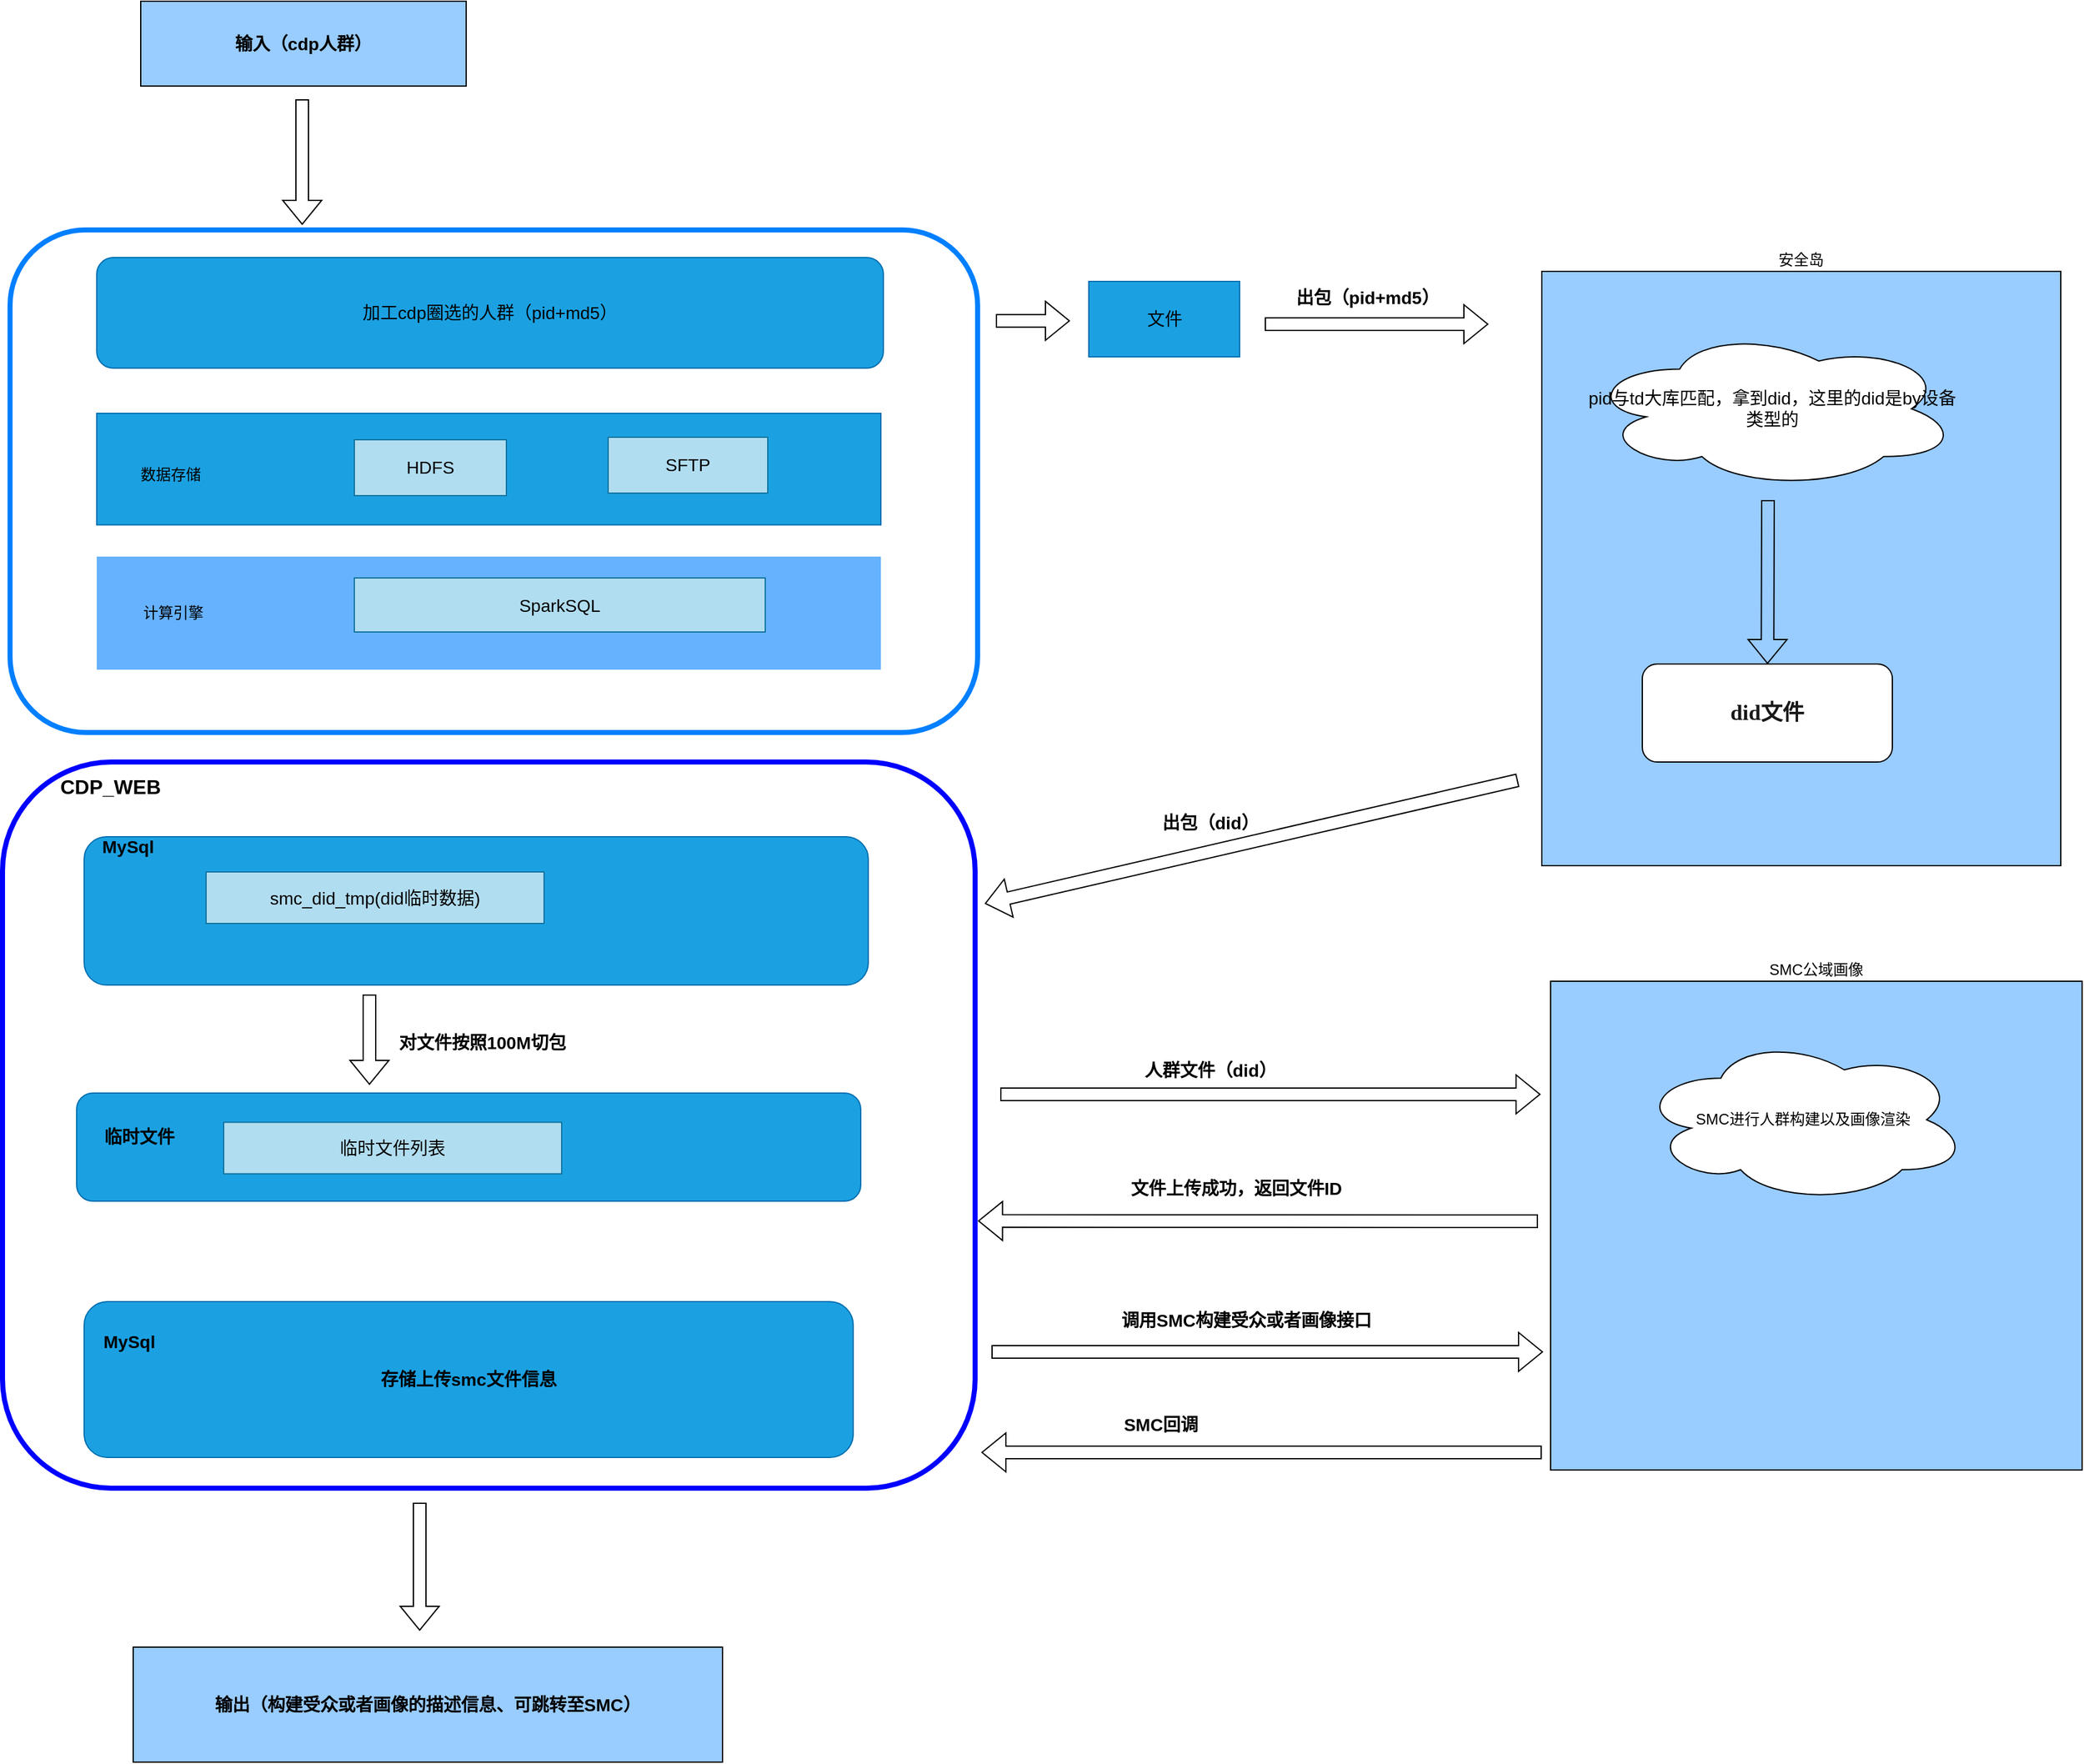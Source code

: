<mxfile version="21.1.2" type="github">
  <diagram name="第 1 页" id="7fXY0yZBquvqDx3KHDn1">
    <mxGraphModel dx="2992" dy="2576" grid="0" gridSize="10" guides="1" tooltips="1" connect="1" arrows="1" fold="1" page="0" pageScale="1" pageWidth="1700" pageHeight="1100" math="0" shadow="0">
      <root>
        <mxCell id="0" />
        <mxCell id="1" parent="0" />
        <mxCell id="gfVVBqXn79-pAVJmNeN2-5" value="安全岛" style="rounded=0;whiteSpace=wrap;html=1;labelPosition=center;verticalLabelPosition=top;align=center;verticalAlign=bottom;fillColor=#99CCFF;" parent="1" vertex="1">
          <mxGeometry x="1213" y="-711" width="413" height="473" as="geometry" />
        </mxCell>
        <mxCell id="gfVVBqXn79-pAVJmNeN2-7" value="出包（pid+md5）" style="text;html=1;strokeColor=none;fillColor=none;align=center;verticalAlign=middle;whiteSpace=wrap;rounded=0;fontStyle=1;fontSize=14;" parent="1" vertex="1">
          <mxGeometry x="1002.5" y="-704" width="143" height="28" as="geometry" />
        </mxCell>
        <mxCell id="gfVVBqXn79-pAVJmNeN2-8" value="&lt;font style=&quot;font-size: 14px;&quot;&gt;pid与td大库匹配，拿到did，这里的did是by设备类型的&lt;/font&gt;" style="ellipse;shape=cloud;whiteSpace=wrap;html=1;" parent="1" vertex="1">
          <mxGeometry x="1249" y="-665" width="295" height="126.75" as="geometry" />
        </mxCell>
        <mxCell id="gfVVBqXn79-pAVJmNeN2-9" value="&lt;p style=&quot;border-color: var(--border-color); margin: 0px; line-height: 12px;&quot; align=&quot;center&quot;&gt;&lt;font face=&quot;Microsoft YaHei&quot; color=&quot;#191919&quot;&gt;&lt;span style=&quot;font-size: 17.333px;&quot;&gt;&lt;b&gt;did文件&lt;/b&gt;&lt;/span&gt;&lt;/font&gt;&lt;/p&gt;" style="rounded=1;whiteSpace=wrap;html=1;" parent="1" vertex="1">
          <mxGeometry x="1293" y="-398.5" width="199" height="78" as="geometry" />
        </mxCell>
        <mxCell id="gfVVBqXn79-pAVJmNeN2-10" value="" style="shape=flexArrow;endArrow=classic;html=1;rounded=0;" parent="1" target="gfVVBqXn79-pAVJmNeN2-9" edge="1">
          <mxGeometry width="50" height="50" relative="1" as="geometry">
            <mxPoint x="1393" y="-529" as="sourcePoint" />
            <mxPoint x="1450" y="-616" as="targetPoint" />
          </mxGeometry>
        </mxCell>
        <mxCell id="gfVVBqXn79-pAVJmNeN2-11" value="" style="shape=flexArrow;endArrow=classic;html=1;rounded=0;entryX=1.01;entryY=0.195;entryDx=0;entryDy=0;entryPerimeter=0;" parent="1" edge="1" target="VDL4ZSIlyJueon5hfBDS-48">
          <mxGeometry width="50" height="50" relative="1" as="geometry">
            <mxPoint x="1194" y="-306" as="sourcePoint" />
            <mxPoint x="579" y="-196" as="targetPoint" />
          </mxGeometry>
        </mxCell>
        <mxCell id="gfVVBqXn79-pAVJmNeN2-12" value="出包（did）" style="text;html=1;strokeColor=none;fillColor=none;align=center;verticalAlign=middle;whiteSpace=wrap;rounded=0;fontStyle=1;fontSize=14;" parent="1" vertex="1">
          <mxGeometry x="878" y="-286" width="143" height="28" as="geometry" />
        </mxCell>
        <mxCell id="gfVVBqXn79-pAVJmNeN2-21" value="SMC公域画像" style="rounded=0;whiteSpace=wrap;html=1;labelPosition=center;verticalLabelPosition=top;align=center;verticalAlign=bottom;fillColor=#99CCFF;" parent="1" vertex="1">
          <mxGeometry x="1220" y="-146" width="423" height="389" as="geometry" />
        </mxCell>
        <mxCell id="gfVVBqXn79-pAVJmNeN2-30" value="SMC进行人群构建以及画像渲染" style="ellipse;shape=cloud;whiteSpace=wrap;html=1;" parent="1" vertex="1">
          <mxGeometry x="1290" y="-102" width="262" height="132.5" as="geometry" />
        </mxCell>
        <mxCell id="VDL4ZSIlyJueon5hfBDS-1" value="" style="rounded=0;whiteSpace=wrap;html=1;fontSize=15;fontColor=#ffffff;fillColor=#1ba1e2;labelBackgroundColor=#33FFFF;strokeColor=#006EAF;" vertex="1" parent="1">
          <mxGeometry x="63" y="-598" width="624" height="88.75" as="geometry" />
        </mxCell>
        <mxCell id="VDL4ZSIlyJueon5hfBDS-2" value="&lt;font color=&quot;#000000&quot; style=&quot;font-size: 12px;&quot;&gt;数据存储&lt;/font&gt;" style="text;html=1;strokeColor=none;fillColor=none;align=center;verticalAlign=middle;whiteSpace=wrap;rounded=0;fontSize=12;fontColor=#FFFFFF;" vertex="1" parent="1">
          <mxGeometry x="92" y="-564.5" width="60" height="30" as="geometry" />
        </mxCell>
        <mxCell id="VDL4ZSIlyJueon5hfBDS-4" value="&lt;span style=&quot;color: rgba(0, 0, 0, 0); font-family: monospace; font-size: 0px; text-align: start; background-color: rgb(251, 251, 251);&quot;&gt;%3CmxGraphModel%3E%3Croot%3E%3CmxCell%20id%3D%220%22%2F%3E%3CmxCell%20id%3D%221%22%20parent%3D%220%22%2F%3E%3CmxCell%20id%3D%222%22%20value%3D%22%26lt%3Bfont%20color%3D%26quot%3B%23000000%26quot%3B%20style%3D%26quot%3Bfont-size%3A%2013px%3B%26quot%3B%26gt%3B%E6%95%B0%E6%8D%AE%E5%AD%98%E5%82%A8%26lt%3B%2Ffont%26gt%3B%22%20style%3D%22text%3Bhtml%3D1%3BstrokeColor%3Dnone%3BfillColor%3Dnone%3Balign%3Dcenter%3BverticalAlign%3Dmiddle%3BwhiteSpace%3Dwrap%3Brounded%3D0%3BfontSize%3D13%3BfontColor%3D%23FFFFFF%3B%22%20vertex%3D%221%22%20parent%3D%221%22%3E%3CmxGeometry%20x%3D%22235%22%20y%3D%22165%22%20width%3D%2260%22%20height%3D%2230%22%20as%3D%22geometry%22%2F%3E%3C%2FmxCell%3E%3C%2Froot%3E%3C%2FmxGraphModel%3E&lt;/span&gt;" style="rounded=0;whiteSpace=wrap;html=1;fontSize=15;fontColor=#FFFFFF;fillColor=#66B2FF;labelBackgroundColor=#33FFFF;strokeColor=none;" vertex="1" parent="1">
          <mxGeometry x="63" y="-484" width="624" height="90" as="geometry" />
        </mxCell>
        <mxCell id="VDL4ZSIlyJueon5hfBDS-5" value="&lt;font color=&quot;#000000&quot; style=&quot;font-size: 12px;&quot;&gt;计算引擎&lt;/font&gt;" style="text;html=1;strokeColor=none;fillColor=none;align=center;verticalAlign=middle;whiteSpace=wrap;rounded=0;fontSize=12;fontColor=#FFFFFF;" vertex="1" parent="1">
          <mxGeometry x="94" y="-454" width="60" height="30" as="geometry" />
        </mxCell>
        <mxCell id="VDL4ZSIlyJueon5hfBDS-8" value="输入（cdp人群）" style="rounded=0;whiteSpace=wrap;html=1;fillColor=#99CCFF;fontSize=14;fontStyle=1" vertex="1" parent="1">
          <mxGeometry x="98" y="-926" width="259" height="67.5" as="geometry" />
        </mxCell>
        <mxCell id="VDL4ZSIlyJueon5hfBDS-9" value="加工cdp圈选的人群（pid+md5）" style="rounded=1;whiteSpace=wrap;html=1;fillColor=#1ba1e2;strokeColor=#006EAF;fontColor=#000000;fontSize=14;" vertex="1" parent="1">
          <mxGeometry x="63" y="-722" width="626" height="88" as="geometry" />
        </mxCell>
        <mxCell id="VDL4ZSIlyJueon5hfBDS-10" value="文件" style="rounded=0;whiteSpace=wrap;html=1;fillColor=#1ba1e2;fontColor=#000000;strokeColor=#006EAF;fontSize=14;" vertex="1" parent="1">
          <mxGeometry x="852.5" y="-703" width="120" height="60" as="geometry" />
        </mxCell>
        <mxCell id="VDL4ZSIlyJueon5hfBDS-11" value="" style="shape=flexArrow;endArrow=classic;html=1;rounded=0;" edge="1" parent="1">
          <mxGeometry width="50" height="50" relative="1" as="geometry">
            <mxPoint x="778.5" y="-671.67" as="sourcePoint" />
            <mxPoint x="837.5" y="-671.67" as="targetPoint" />
          </mxGeometry>
        </mxCell>
        <mxCell id="VDL4ZSIlyJueon5hfBDS-12" value="" style="shape=flexArrow;endArrow=classic;html=1;rounded=0;" edge="1" parent="1">
          <mxGeometry width="50" height="50" relative="1" as="geometry">
            <mxPoint x="226.5" y="-848" as="sourcePoint" />
            <mxPoint x="226.5" y="-748" as="targetPoint" />
          </mxGeometry>
        </mxCell>
        <mxCell id="VDL4ZSIlyJueon5hfBDS-13" value="" style="shape=flexArrow;endArrow=classic;html=1;rounded=0;" edge="1" parent="1">
          <mxGeometry width="50" height="50" relative="1" as="geometry">
            <mxPoint x="992.5" y="-669.0" as="sourcePoint" />
            <mxPoint x="1170.5" y="-669" as="targetPoint" />
          </mxGeometry>
        </mxCell>
        <mxCell id="VDL4ZSIlyJueon5hfBDS-14" value="" style="rounded=1;whiteSpace=wrap;html=1;fillColor=#1ba1e2;strokeColor=#006EAF;fontColor=#ffffff;fontSize=14;" vertex="1" parent="1">
          <mxGeometry x="53" y="-261" width="624" height="118" as="geometry" />
        </mxCell>
        <mxCell id="VDL4ZSIlyJueon5hfBDS-15" value="MySql" style="text;html=1;strokeColor=none;fillColor=none;align=center;verticalAlign=middle;whiteSpace=wrap;rounded=0;fontStyle=1;fontSize=14;" vertex="1" parent="1">
          <mxGeometry x="58" y="-268" width="60" height="30" as="geometry" />
        </mxCell>
        <mxCell id="VDL4ZSIlyJueon5hfBDS-17" value="smc_did_tmp(did临时数据)" style="rounded=0;whiteSpace=wrap;html=1;fillColor=#b1ddf0;strokeColor=#10739e;fontSize=14;" vertex="1" parent="1">
          <mxGeometry x="150" y="-233" width="269" height="41" as="geometry" />
        </mxCell>
        <mxCell id="VDL4ZSIlyJueon5hfBDS-19" value="" style="rounded=1;whiteSpace=wrap;html=1;fillColor=#1ba1e2;strokeColor=#006EAF;fontColor=#ffffff;fontSize=14;" vertex="1" parent="1">
          <mxGeometry x="47" y="-57" width="624" height="86" as="geometry" />
        </mxCell>
        <mxCell id="VDL4ZSIlyJueon5hfBDS-20" value="临时文件" style="text;html=1;strokeColor=none;fillColor=none;align=center;verticalAlign=middle;whiteSpace=wrap;rounded=0;fontStyle=1;fontSize=14;" vertex="1" parent="1">
          <mxGeometry x="67" y="-37.5" width="60" height="30" as="geometry" />
        </mxCell>
        <mxCell id="VDL4ZSIlyJueon5hfBDS-21" value="临时文件列表" style="rounded=0;whiteSpace=wrap;html=1;fillColor=#b1ddf0;strokeColor=#10739e;fontSize=14;" vertex="1" parent="1">
          <mxGeometry x="164" y="-33.75" width="269" height="41" as="geometry" />
        </mxCell>
        <mxCell id="VDL4ZSIlyJueon5hfBDS-22" value="" style="shape=flexArrow;endArrow=classic;html=1;rounded=0;" edge="1" parent="1">
          <mxGeometry width="50" height="50" relative="1" as="geometry">
            <mxPoint x="280" y="-135.5" as="sourcePoint" />
            <mxPoint x="280" y="-63.5" as="targetPoint" />
          </mxGeometry>
        </mxCell>
        <mxCell id="VDL4ZSIlyJueon5hfBDS-23" value="对文件按照100M切包" style="text;html=1;strokeColor=none;fillColor=none;align=center;verticalAlign=middle;whiteSpace=wrap;rounded=0;fontSize=14;fontStyle=1" vertex="1" parent="1">
          <mxGeometry x="297" y="-110.5" width="146" height="27" as="geometry" />
        </mxCell>
        <mxCell id="VDL4ZSIlyJueon5hfBDS-28" value="" style="shape=flexArrow;endArrow=classic;html=1;rounded=0;" edge="1" parent="1">
          <mxGeometry width="50" height="50" relative="1" as="geometry">
            <mxPoint x="782" y="-56" as="sourcePoint" />
            <mxPoint x="1212" y="-56" as="targetPoint" />
          </mxGeometry>
        </mxCell>
        <mxCell id="VDL4ZSIlyJueon5hfBDS-29" value="人群文件（did）" style="text;html=1;strokeColor=none;fillColor=none;align=center;verticalAlign=middle;whiteSpace=wrap;rounded=0;fontStyle=1;fontSize=14;" vertex="1" parent="1">
          <mxGeometry x="878" y="-89" width="143" height="28" as="geometry" />
        </mxCell>
        <mxCell id="VDL4ZSIlyJueon5hfBDS-33" value="SparkSQL" style="rounded=0;whiteSpace=wrap;html=1;fillColor=#b1ddf0;strokeColor=#10739e;fontSize=14;" vertex="1" parent="1">
          <mxGeometry x="268" y="-467" width="327" height="43" as="geometry" />
        </mxCell>
        <mxCell id="VDL4ZSIlyJueon5hfBDS-37" value="HDFS" style="rounded=0;whiteSpace=wrap;html=1;fillColor=#b1ddf0;strokeColor=#10739e;fontSize=14;" vertex="1" parent="1">
          <mxGeometry x="268" y="-577" width="121" height="44.5" as="geometry" />
        </mxCell>
        <mxCell id="VDL4ZSIlyJueon5hfBDS-38" value="SFTP" style="rounded=0;whiteSpace=wrap;html=1;fillColor=#b1ddf0;strokeColor=#10739e;fontSize=14;" vertex="1" parent="1">
          <mxGeometry x="470" y="-579" width="127" height="44.5" as="geometry" />
        </mxCell>
        <mxCell id="VDL4ZSIlyJueon5hfBDS-41" value="" style="rounded=1;whiteSpace=wrap;html=1;strokeColor=#007FFF;strokeWidth=4;fillColor=none;" vertex="1" parent="1">
          <mxGeometry x="-6" y="-744" width="770" height="400" as="geometry" />
        </mxCell>
        <mxCell id="VDL4ZSIlyJueon5hfBDS-44" value="&lt;b&gt;存储上传smc文件信息&lt;/b&gt;" style="rounded=1;whiteSpace=wrap;html=1;fillColor=#1ba1e2;strokeColor=#006EAF;fontColor=#000000;fontSize=14;" vertex="1" parent="1">
          <mxGeometry x="53" y="109" width="612" height="124" as="geometry" />
        </mxCell>
        <mxCell id="VDL4ZSIlyJueon5hfBDS-45" value="" style="shape=flexArrow;endArrow=classic;html=1;rounded=0;entryX=1.003;entryY=0.632;entryDx=0;entryDy=0;entryPerimeter=0;" edge="1" parent="1" target="VDL4ZSIlyJueon5hfBDS-48">
          <mxGeometry width="50" height="50" relative="1" as="geometry">
            <mxPoint x="1210" y="45" as="sourcePoint" />
            <mxPoint x="778" y="116" as="targetPoint" />
          </mxGeometry>
        </mxCell>
        <mxCell id="VDL4ZSIlyJueon5hfBDS-46" value="文件上传成功，返回文件ID" style="text;html=1;strokeColor=none;fillColor=none;align=center;verticalAlign=middle;whiteSpace=wrap;rounded=0;fontSize=14;fontStyle=1" vertex="1" parent="1">
          <mxGeometry x="875" y="4" width="190" height="30" as="geometry" />
        </mxCell>
        <mxCell id="VDL4ZSIlyJueon5hfBDS-47" value="MySql" style="text;html=1;strokeColor=none;fillColor=none;align=center;verticalAlign=middle;whiteSpace=wrap;rounded=0;fontStyle=1;fontSize=14;" vertex="1" parent="1">
          <mxGeometry x="59" y="126" width="60" height="30" as="geometry" />
        </mxCell>
        <mxCell id="VDL4ZSIlyJueon5hfBDS-48" value="" style="rounded=1;whiteSpace=wrap;html=1;strokeColor=#0000FF;strokeWidth=4;fillColor=none;" vertex="1" parent="1">
          <mxGeometry x="-12" y="-320.5" width="774" height="578" as="geometry" />
        </mxCell>
        <mxCell id="VDL4ZSIlyJueon5hfBDS-50" value="CDP_WEB" style="text;html=1;strokeColor=none;fillColor=none;align=center;verticalAlign=middle;whiteSpace=wrap;rounded=0;fontStyle=1;fontSize=16;" vertex="1" parent="1">
          <mxGeometry x="44" y="-316" width="60" height="30" as="geometry" />
        </mxCell>
        <mxCell id="VDL4ZSIlyJueon5hfBDS-51" value="" style="shape=flexArrow;endArrow=classic;html=1;rounded=0;" edge="1" parent="1">
          <mxGeometry width="50" height="50" relative="1" as="geometry">
            <mxPoint x="775" y="149" as="sourcePoint" />
            <mxPoint x="1214" y="149" as="targetPoint" />
          </mxGeometry>
        </mxCell>
        <mxCell id="VDL4ZSIlyJueon5hfBDS-53" value="调用SMC构建受众或者画像接口" style="text;html=1;strokeColor=none;fillColor=none;align=center;verticalAlign=middle;whiteSpace=wrap;rounded=0;fontStyle=1;fontSize=14;" vertex="1" parent="1">
          <mxGeometry x="870" y="109" width="216" height="30" as="geometry" />
        </mxCell>
        <mxCell id="VDL4ZSIlyJueon5hfBDS-57" value="输出（构建受众或者画像的描述信息、可跳转至SMC）" style="rounded=0;whiteSpace=wrap;html=1;fillColor=#99CCFF;fontSize=14;fontStyle=1" vertex="1" parent="1">
          <mxGeometry x="92" y="384" width="469" height="91.5" as="geometry" />
        </mxCell>
        <mxCell id="VDL4ZSIlyJueon5hfBDS-58" value="" style="shape=flexArrow;endArrow=classic;html=1;rounded=0;entryX=1.003;entryY=0.632;entryDx=0;entryDy=0;entryPerimeter=0;" edge="1" parent="1">
          <mxGeometry width="50" height="50" relative="1" as="geometry">
            <mxPoint x="1213" y="229" as="sourcePoint" />
            <mxPoint x="767" y="229" as="targetPoint" />
          </mxGeometry>
        </mxCell>
        <mxCell id="VDL4ZSIlyJueon5hfBDS-59" value="SMC回调" style="text;html=1;strokeColor=none;fillColor=none;align=center;verticalAlign=middle;whiteSpace=wrap;rounded=0;fontStyle=1;fontSize=14;" vertex="1" parent="1">
          <mxGeometry x="858" y="192" width="104" height="30" as="geometry" />
        </mxCell>
        <mxCell id="VDL4ZSIlyJueon5hfBDS-60" value="" style="shape=flexArrow;endArrow=classic;html=1;rounded=0;" edge="1" parent="1">
          <mxGeometry width="50" height="50" relative="1" as="geometry">
            <mxPoint x="320" y="269" as="sourcePoint" />
            <mxPoint x="320" y="371" as="targetPoint" />
          </mxGeometry>
        </mxCell>
      </root>
    </mxGraphModel>
  </diagram>
</mxfile>
